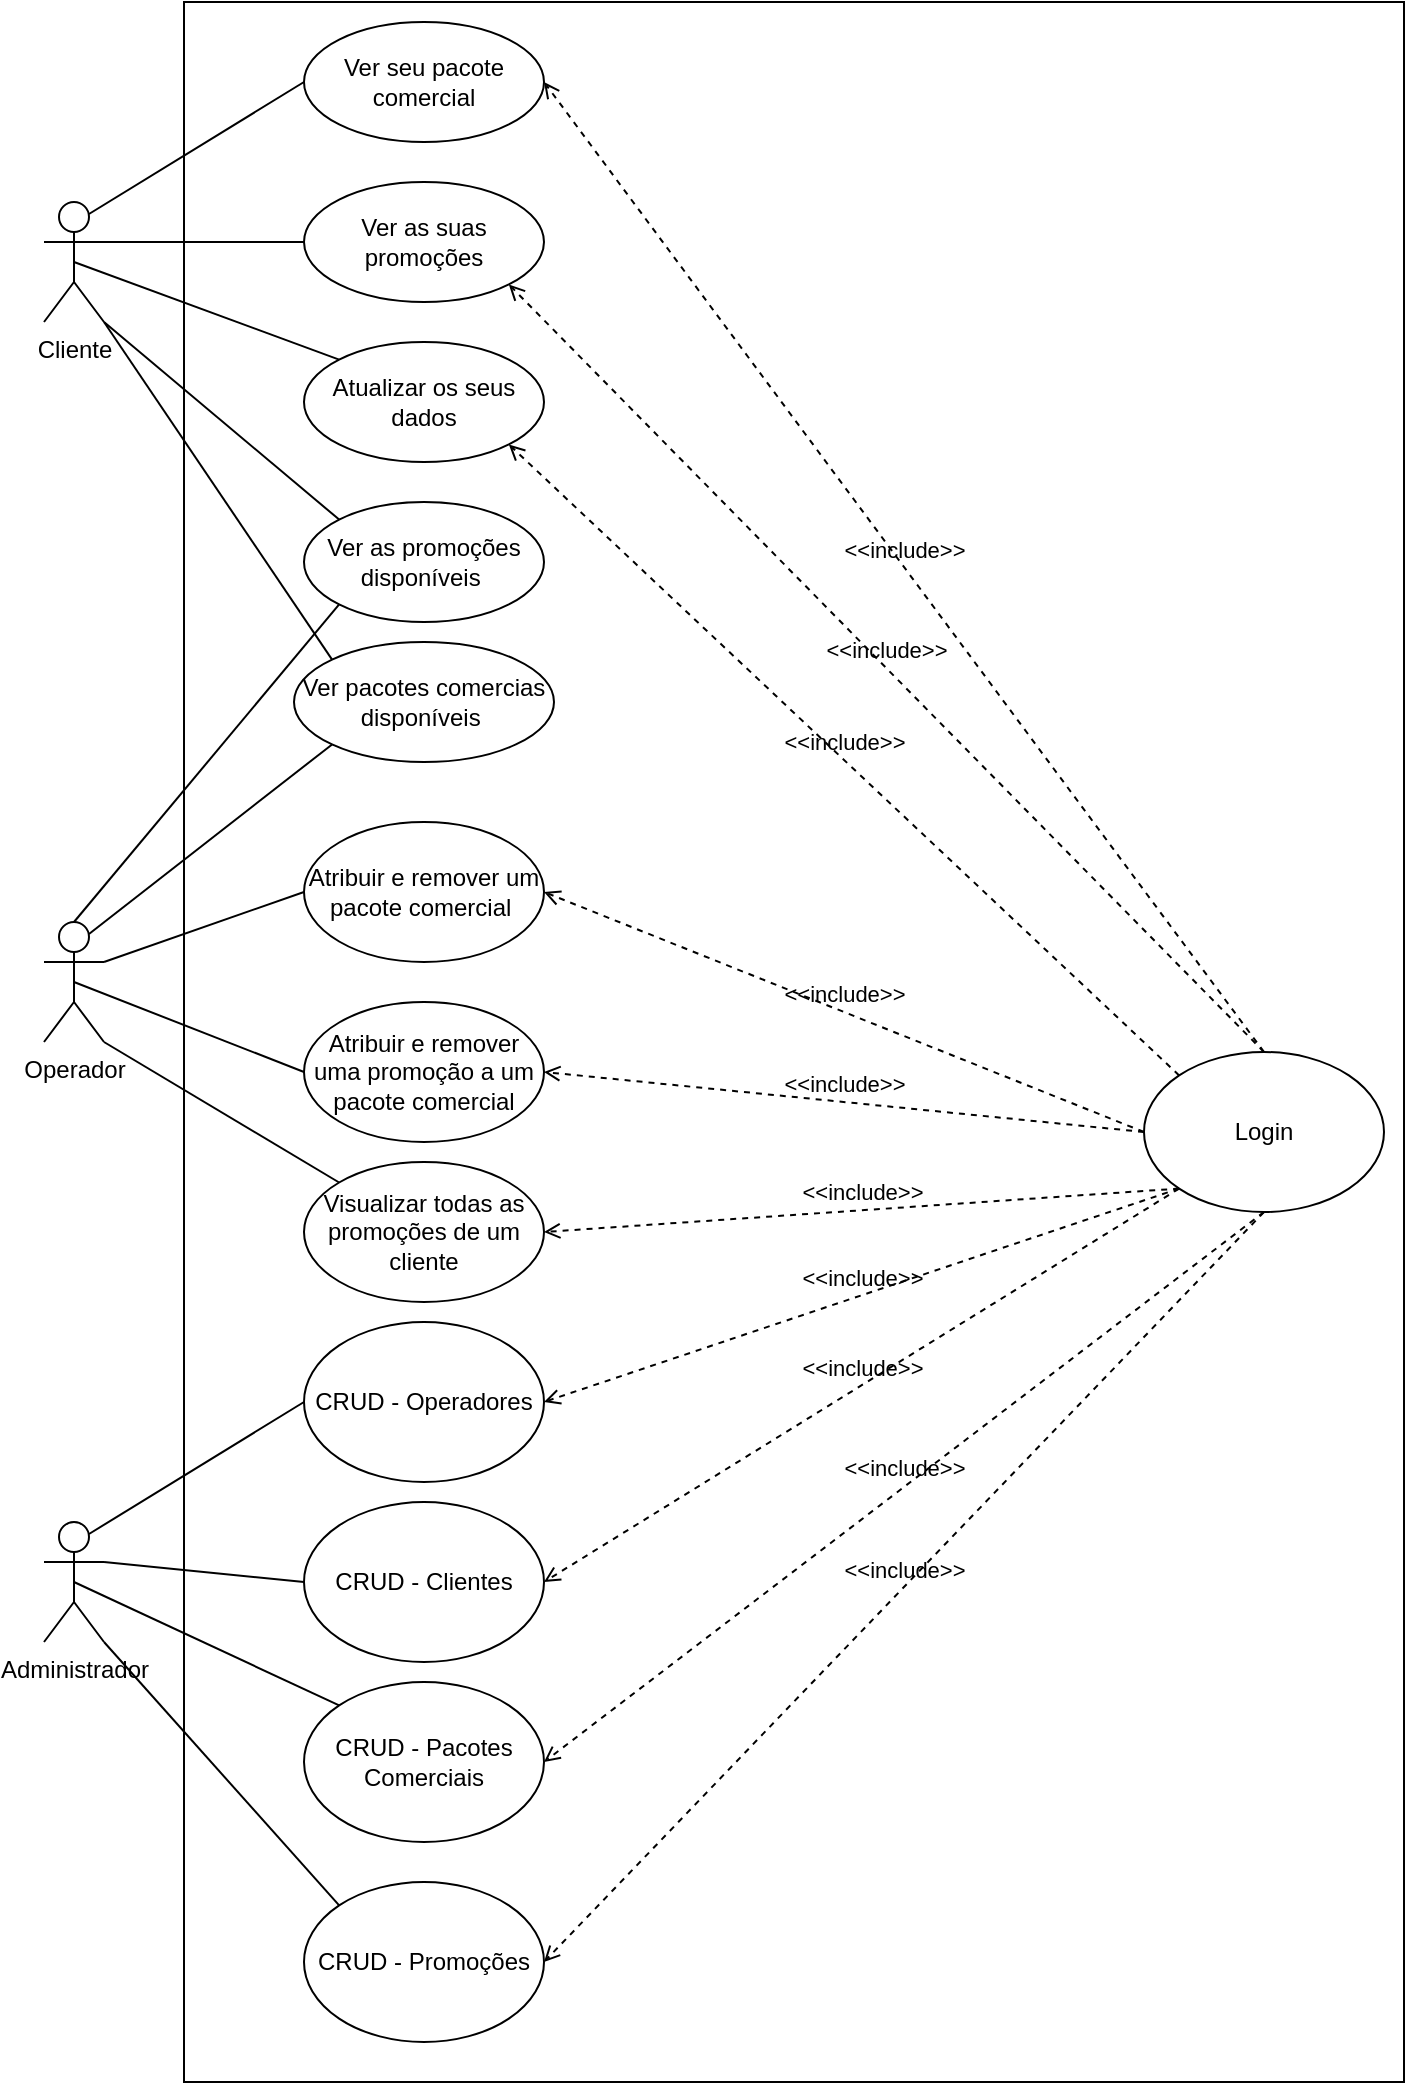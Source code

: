 <mxfile version="14.3.0" type="device"><diagram id="cwHRWVC3H9v0P8dqRMBr" name="Page-1"><mxGraphModel dx="862" dy="450" grid="1" gridSize="10" guides="1" tooltips="1" connect="1" arrows="1" fold="1" page="1" pageScale="1" pageWidth="827" pageHeight="1169" math="0" shadow="0"><root><mxCell id="0"/><mxCell id="1" parent="0"/><mxCell id="Vfdn-lfVJvbSNfUdLxiQ-49" value="" style="rounded=0;whiteSpace=wrap;html=1;" parent="1" vertex="1"><mxGeometry x="140" y="20" width="610" height="1040" as="geometry"/></mxCell><mxCell id="Vfdn-lfVJvbSNfUdLxiQ-1" value="Administrador" style="shape=umlActor;verticalLabelPosition=bottom;verticalAlign=top;html=1;outlineConnect=0;" parent="1" vertex="1"><mxGeometry x="70" y="780" width="30" height="60" as="geometry"/></mxCell><mxCell id="Vfdn-lfVJvbSNfUdLxiQ-2" value="Operador" style="shape=umlActor;verticalLabelPosition=bottom;verticalAlign=top;html=1;outlineConnect=0;" parent="1" vertex="1"><mxGeometry x="70" y="480" width="30" height="60" as="geometry"/></mxCell><mxCell id="Vfdn-lfVJvbSNfUdLxiQ-3" value="Cliente" style="shape=umlActor;verticalLabelPosition=bottom;verticalAlign=top;html=1;outlineConnect=0;" parent="1" vertex="1"><mxGeometry x="70" y="120" width="30" height="60" as="geometry"/></mxCell><mxCell id="Vfdn-lfVJvbSNfUdLxiQ-6" value="Ver seu pacote comercial" style="ellipse;whiteSpace=wrap;html=1;" parent="1" vertex="1"><mxGeometry x="200" y="30" width="120" height="60" as="geometry"/></mxCell><mxCell id="Vfdn-lfVJvbSNfUdLxiQ-8" value="Ver as suas promoções" style="ellipse;whiteSpace=wrap;html=1;" parent="1" vertex="1"><mxGeometry x="200" y="110" width="120" height="60" as="geometry"/></mxCell><mxCell id="Vfdn-lfVJvbSNfUdLxiQ-9" value="Ver as promoções disponíveis&amp;nbsp;" style="ellipse;whiteSpace=wrap;html=1;" parent="1" vertex="1"><mxGeometry x="200" y="270" width="120" height="60" as="geometry"/></mxCell><mxCell id="Vfdn-lfVJvbSNfUdLxiQ-10" value="Atualizar os seus dados" style="ellipse;whiteSpace=wrap;html=1;" parent="1" vertex="1"><mxGeometry x="200" y="190" width="120" height="60" as="geometry"/></mxCell><mxCell id="Vfdn-lfVJvbSNfUdLxiQ-11" value="Ver pacotes comercias disponíveis&amp;nbsp;" style="ellipse;whiteSpace=wrap;html=1;" parent="1" vertex="1"><mxGeometry x="195" y="340" width="130" height="60" as="geometry"/></mxCell><mxCell id="Vfdn-lfVJvbSNfUdLxiQ-12" value="" style="endArrow=none;html=1;entryX=0;entryY=0.5;entryDx=0;entryDy=0;exitX=0.75;exitY=0.1;exitDx=0;exitDy=0;exitPerimeter=0;" parent="1" source="Vfdn-lfVJvbSNfUdLxiQ-3" target="Vfdn-lfVJvbSNfUdLxiQ-6" edge="1"><mxGeometry width="50" height="50" relative="1" as="geometry"><mxPoint x="130" y="120" as="sourcePoint"/><mxPoint x="180" y="70" as="targetPoint"/></mxGeometry></mxCell><mxCell id="Vfdn-lfVJvbSNfUdLxiQ-13" value="" style="endArrow=none;html=1;exitX=1;exitY=0.333;exitDx=0;exitDy=0;exitPerimeter=0;entryX=0;entryY=0.5;entryDx=0;entryDy=0;" parent="1" source="Vfdn-lfVJvbSNfUdLxiQ-3" target="Vfdn-lfVJvbSNfUdLxiQ-8" edge="1"><mxGeometry width="50" height="50" relative="1" as="geometry"><mxPoint x="390" y="240" as="sourcePoint"/><mxPoint x="440" y="190" as="targetPoint"/></mxGeometry></mxCell><mxCell id="Vfdn-lfVJvbSNfUdLxiQ-14" value="" style="endArrow=none;html=1;exitX=1;exitY=1;exitDx=0;exitDy=0;exitPerimeter=0;entryX=0;entryY=0;entryDx=0;entryDy=0;" parent="1" source="Vfdn-lfVJvbSNfUdLxiQ-3" target="Vfdn-lfVJvbSNfUdLxiQ-9" edge="1"><mxGeometry width="50" height="50" relative="1" as="geometry"><mxPoint x="110" y="150" as="sourcePoint"/><mxPoint x="210" y="150" as="targetPoint"/></mxGeometry></mxCell><mxCell id="Vfdn-lfVJvbSNfUdLxiQ-15" value="" style="endArrow=none;html=1;exitX=0.5;exitY=0.5;exitDx=0;exitDy=0;exitPerimeter=0;entryX=0;entryY=0;entryDx=0;entryDy=0;" parent="1" source="Vfdn-lfVJvbSNfUdLxiQ-3" target="Vfdn-lfVJvbSNfUdLxiQ-10" edge="1"><mxGeometry width="50" height="50" relative="1" as="geometry"><mxPoint x="390" y="240" as="sourcePoint"/><mxPoint x="440" y="190" as="targetPoint"/></mxGeometry></mxCell><mxCell id="Vfdn-lfVJvbSNfUdLxiQ-16" value="" style="endArrow=none;html=1;exitX=1;exitY=1;exitDx=0;exitDy=0;exitPerimeter=0;entryX=0;entryY=0;entryDx=0;entryDy=0;" parent="1" source="Vfdn-lfVJvbSNfUdLxiQ-3" target="Vfdn-lfVJvbSNfUdLxiQ-11" edge="1"><mxGeometry width="50" height="50" relative="1" as="geometry"><mxPoint x="110" y="190" as="sourcePoint"/><mxPoint x="227.574" y="288.787" as="targetPoint"/></mxGeometry></mxCell><mxCell id="Vfdn-lfVJvbSNfUdLxiQ-17" value="Atribuir e remover um pacote comercial&amp;nbsp;" style="ellipse;whiteSpace=wrap;html=1;" parent="1" vertex="1"><mxGeometry x="200" y="430" width="120" height="70" as="geometry"/></mxCell><mxCell id="Vfdn-lfVJvbSNfUdLxiQ-20" value="" style="endArrow=none;html=1;exitX=0.75;exitY=0.1;exitDx=0;exitDy=0;exitPerimeter=0;entryX=0;entryY=1;entryDx=0;entryDy=0;" parent="1" source="Vfdn-lfVJvbSNfUdLxiQ-2" target="Vfdn-lfVJvbSNfUdLxiQ-11" edge="1"><mxGeometry width="50" height="50" relative="1" as="geometry"><mxPoint x="390" y="530" as="sourcePoint"/><mxPoint x="440" y="480" as="targetPoint"/></mxGeometry></mxCell><mxCell id="Vfdn-lfVJvbSNfUdLxiQ-21" value="Atribuir e remover uma promoção a um pacote comercial" style="ellipse;whiteSpace=wrap;html=1;" parent="1" vertex="1"><mxGeometry x="200" y="520" width="120" height="70" as="geometry"/></mxCell><mxCell id="Vfdn-lfVJvbSNfUdLxiQ-22" value="Visualizar todas as promoções de um cliente" style="ellipse;whiteSpace=wrap;html=1;" parent="1" vertex="1"><mxGeometry x="200" y="600" width="120" height="70" as="geometry"/></mxCell><mxCell id="Vfdn-lfVJvbSNfUdLxiQ-24" value="" style="endArrow=none;html=1;exitX=0.5;exitY=0;exitDx=0;exitDy=0;exitPerimeter=0;entryX=0;entryY=1;entryDx=0;entryDy=0;" parent="1" source="Vfdn-lfVJvbSNfUdLxiQ-2" target="Vfdn-lfVJvbSNfUdLxiQ-9" edge="1"><mxGeometry width="50" height="50" relative="1" as="geometry"><mxPoint x="40" y="430" as="sourcePoint"/><mxPoint x="161.538" y="335.213" as="targetPoint"/></mxGeometry></mxCell><mxCell id="Vfdn-lfVJvbSNfUdLxiQ-25" value="" style="endArrow=none;html=1;exitX=1;exitY=0.333;exitDx=0;exitDy=0;exitPerimeter=0;entryX=0;entryY=0.5;entryDx=0;entryDy=0;" parent="1" source="Vfdn-lfVJvbSNfUdLxiQ-2" target="Vfdn-lfVJvbSNfUdLxiQ-17" edge="1"><mxGeometry width="50" height="50" relative="1" as="geometry"><mxPoint x="390" y="620" as="sourcePoint"/><mxPoint x="440" y="570" as="targetPoint"/></mxGeometry></mxCell><mxCell id="Vfdn-lfVJvbSNfUdLxiQ-26" value="" style="endArrow=none;html=1;exitX=0.5;exitY=0.5;exitDx=0;exitDy=0;exitPerimeter=0;entryX=0;entryY=0.5;entryDx=0;entryDy=0;" parent="1" source="Vfdn-lfVJvbSNfUdLxiQ-2" target="Vfdn-lfVJvbSNfUdLxiQ-21" edge="1"><mxGeometry width="50" height="50" relative="1" as="geometry"><mxPoint x="390" y="620" as="sourcePoint"/><mxPoint x="440" y="570" as="targetPoint"/></mxGeometry></mxCell><mxCell id="Vfdn-lfVJvbSNfUdLxiQ-27" value="" style="endArrow=none;html=1;exitX=1;exitY=1;exitDx=0;exitDy=0;exitPerimeter=0;entryX=0;entryY=0;entryDx=0;entryDy=0;" parent="1" source="Vfdn-lfVJvbSNfUdLxiQ-2" target="Vfdn-lfVJvbSNfUdLxiQ-22" edge="1"><mxGeometry width="50" height="50" relative="1" as="geometry"><mxPoint x="390" y="620" as="sourcePoint"/><mxPoint x="440" y="570" as="targetPoint"/></mxGeometry></mxCell><mxCell id="Vfdn-lfVJvbSNfUdLxiQ-28" value="CRUD - Operadores" style="ellipse;whiteSpace=wrap;html=1;" parent="1" vertex="1"><mxGeometry x="200" y="680" width="120" height="80" as="geometry"/></mxCell><mxCell id="Vfdn-lfVJvbSNfUdLxiQ-30" value="CRUD - Clientes" style="ellipse;whiteSpace=wrap;html=1;" parent="1" vertex="1"><mxGeometry x="200" y="770" width="120" height="80" as="geometry"/></mxCell><mxCell id="Vfdn-lfVJvbSNfUdLxiQ-31" value="CRUD - Pacotes Comerciais" style="ellipse;whiteSpace=wrap;html=1;" parent="1" vertex="1"><mxGeometry x="200" y="860" width="120" height="80" as="geometry"/></mxCell><mxCell id="Vfdn-lfVJvbSNfUdLxiQ-32" value="CRUD - Promoções" style="ellipse;whiteSpace=wrap;html=1;" parent="1" vertex="1"><mxGeometry x="200" y="960" width="120" height="80" as="geometry"/></mxCell><mxCell id="Vfdn-lfVJvbSNfUdLxiQ-33" value="" style="endArrow=none;html=1;exitX=0.75;exitY=0.1;exitDx=0;exitDy=0;exitPerimeter=0;entryX=0;entryY=0.5;entryDx=0;entryDy=0;" parent="1" source="Vfdn-lfVJvbSNfUdLxiQ-1" target="Vfdn-lfVJvbSNfUdLxiQ-28" edge="1"><mxGeometry width="50" height="50" relative="1" as="geometry"><mxPoint x="390" y="820" as="sourcePoint"/><mxPoint x="440" y="770" as="targetPoint"/></mxGeometry></mxCell><mxCell id="Vfdn-lfVJvbSNfUdLxiQ-34" value="" style="endArrow=none;html=1;exitX=1;exitY=0.333;exitDx=0;exitDy=0;exitPerimeter=0;entryX=0;entryY=0.5;entryDx=0;entryDy=0;" parent="1" source="Vfdn-lfVJvbSNfUdLxiQ-1" target="Vfdn-lfVJvbSNfUdLxiQ-30" edge="1"><mxGeometry width="50" height="50" relative="1" as="geometry"><mxPoint x="390" y="820" as="sourcePoint"/><mxPoint x="440" y="770" as="targetPoint"/></mxGeometry></mxCell><mxCell id="Vfdn-lfVJvbSNfUdLxiQ-35" value="" style="endArrow=none;html=1;exitX=0.5;exitY=0.5;exitDx=0;exitDy=0;exitPerimeter=0;entryX=0;entryY=0;entryDx=0;entryDy=0;" parent="1" source="Vfdn-lfVJvbSNfUdLxiQ-1" target="Vfdn-lfVJvbSNfUdLxiQ-31" edge="1"><mxGeometry width="50" height="50" relative="1" as="geometry"><mxPoint x="390" y="820" as="sourcePoint"/><mxPoint x="440" y="770" as="targetPoint"/></mxGeometry></mxCell><mxCell id="Vfdn-lfVJvbSNfUdLxiQ-36" value="" style="endArrow=none;html=1;exitX=1;exitY=1;exitDx=0;exitDy=0;exitPerimeter=0;entryX=0;entryY=0;entryDx=0;entryDy=0;" parent="1" source="Vfdn-lfVJvbSNfUdLxiQ-1" target="Vfdn-lfVJvbSNfUdLxiQ-32" edge="1"><mxGeometry width="50" height="50" relative="1" as="geometry"><mxPoint x="390" y="820" as="sourcePoint"/><mxPoint x="440" y="770" as="targetPoint"/></mxGeometry></mxCell><mxCell id="Vfdn-lfVJvbSNfUdLxiQ-38" value="Login" style="ellipse;whiteSpace=wrap;html=1;" parent="1" vertex="1"><mxGeometry x="620" y="545" width="120" height="80" as="geometry"/></mxCell><mxCell id="Vfdn-lfVJvbSNfUdLxiQ-39" value="&amp;lt;&amp;lt;include&amp;gt;&amp;gt;" style="html=1;verticalAlign=bottom;labelBackgroundColor=none;endArrow=open;endFill=0;dashed=1;exitX=0.5;exitY=0;exitDx=0;exitDy=0;entryX=1;entryY=0.5;entryDx=0;entryDy=0;" parent="1" source="Vfdn-lfVJvbSNfUdLxiQ-38" target="Vfdn-lfVJvbSNfUdLxiQ-6" edge="1"><mxGeometry width="160" relative="1" as="geometry"><mxPoint x="330" y="640" as="sourcePoint"/><mxPoint x="430" y="190" as="targetPoint"/></mxGeometry></mxCell><mxCell id="Vfdn-lfVJvbSNfUdLxiQ-40" value="&amp;lt;&amp;lt;include&amp;gt;&amp;gt;" style="html=1;verticalAlign=bottom;labelBackgroundColor=none;endArrow=open;endFill=0;dashed=1;exitX=0.5;exitY=0;exitDx=0;exitDy=0;entryX=1;entryY=1;entryDx=0;entryDy=0;" parent="1" source="Vfdn-lfVJvbSNfUdLxiQ-38" target="Vfdn-lfVJvbSNfUdLxiQ-8" edge="1"><mxGeometry width="160" relative="1" as="geometry"><mxPoint x="610.0" y="555" as="sourcePoint"/><mxPoint x="250.0" y="70" as="targetPoint"/></mxGeometry></mxCell><mxCell id="Vfdn-lfVJvbSNfUdLxiQ-41" value="&amp;lt;&amp;lt;include&amp;gt;&amp;gt;" style="html=1;verticalAlign=bottom;labelBackgroundColor=none;endArrow=open;endFill=0;dashed=1;exitX=0;exitY=0;exitDx=0;exitDy=0;entryX=1;entryY=1;entryDx=0;entryDy=0;" parent="1" source="Vfdn-lfVJvbSNfUdLxiQ-38" target="Vfdn-lfVJvbSNfUdLxiQ-10" edge="1"><mxGeometry width="160" relative="1" as="geometry"><mxPoint x="587.16" y="554" as="sourcePoint"/><mxPoint x="210.004" y="170.002" as="targetPoint"/></mxGeometry></mxCell><mxCell id="Vfdn-lfVJvbSNfUdLxiQ-42" value="&amp;lt;&amp;lt;include&amp;gt;&amp;gt;" style="html=1;verticalAlign=bottom;labelBackgroundColor=none;endArrow=open;endFill=0;dashed=1;exitX=0;exitY=0.5;exitDx=0;exitDy=0;entryX=1;entryY=0.5;entryDx=0;entryDy=0;" parent="1" source="Vfdn-lfVJvbSNfUdLxiQ-38" target="Vfdn-lfVJvbSNfUdLxiQ-17" edge="1"><mxGeometry width="160" relative="1" as="geometry"><mxPoint x="330" y="460" as="sourcePoint"/><mxPoint x="420" y="660" as="targetPoint"/></mxGeometry></mxCell><mxCell id="Vfdn-lfVJvbSNfUdLxiQ-43" value="&amp;lt;&amp;lt;include&amp;gt;&amp;gt;" style="html=1;verticalAlign=bottom;labelBackgroundColor=none;endArrow=open;endFill=0;dashed=1;exitX=0;exitY=0.5;exitDx=0;exitDy=0;entryX=1;entryY=0.5;entryDx=0;entryDy=0;" parent="1" source="Vfdn-lfVJvbSNfUdLxiQ-38" target="Vfdn-lfVJvbSNfUdLxiQ-21" edge="1"><mxGeometry width="160" relative="1" as="geometry"><mxPoint x="757.16" y="940" as="sourcePoint"/><mxPoint x="380.004" y="556.002" as="targetPoint"/></mxGeometry></mxCell><mxCell id="Vfdn-lfVJvbSNfUdLxiQ-44" value="&amp;lt;&amp;lt;include&amp;gt;&amp;gt;" style="html=1;verticalAlign=bottom;labelBackgroundColor=none;endArrow=open;endFill=0;dashed=1;exitX=0;exitY=1;exitDx=0;exitDy=0;entryX=1;entryY=0.5;entryDx=0;entryDy=0;" parent="1" source="Vfdn-lfVJvbSNfUdLxiQ-38" target="Vfdn-lfVJvbSNfUdLxiQ-22" edge="1"><mxGeometry width="160" relative="1" as="geometry"><mxPoint x="630.0" y="595" as="sourcePoint"/><mxPoint x="330.0" y="565" as="targetPoint"/></mxGeometry></mxCell><mxCell id="Vfdn-lfVJvbSNfUdLxiQ-45" value="&amp;lt;&amp;lt;include&amp;gt;&amp;gt;" style="html=1;verticalAlign=bottom;labelBackgroundColor=none;endArrow=open;endFill=0;dashed=1;exitX=0;exitY=1;exitDx=0;exitDy=0;entryX=1;entryY=0.5;entryDx=0;entryDy=0;" parent="1" source="Vfdn-lfVJvbSNfUdLxiQ-38" target="Vfdn-lfVJvbSNfUdLxiQ-28" edge="1"><mxGeometry width="160" relative="1" as="geometry"><mxPoint x="647.574" y="623.284" as="sourcePoint"/><mxPoint x="330.0" y="645" as="targetPoint"/></mxGeometry></mxCell><mxCell id="Vfdn-lfVJvbSNfUdLxiQ-46" value="&amp;lt;&amp;lt;include&amp;gt;&amp;gt;" style="html=1;verticalAlign=bottom;labelBackgroundColor=none;endArrow=open;endFill=0;dashed=1;exitX=0;exitY=1;exitDx=0;exitDy=0;entryX=1;entryY=0.5;entryDx=0;entryDy=0;" parent="1" source="Vfdn-lfVJvbSNfUdLxiQ-38" target="Vfdn-lfVJvbSNfUdLxiQ-30" edge="1"><mxGeometry width="160" relative="1" as="geometry"><mxPoint x="647.574" y="623.284" as="sourcePoint"/><mxPoint x="330.0" y="730.0" as="targetPoint"/></mxGeometry></mxCell><mxCell id="Vfdn-lfVJvbSNfUdLxiQ-47" value="&amp;lt;&amp;lt;include&amp;gt;&amp;gt;" style="html=1;verticalAlign=bottom;labelBackgroundColor=none;endArrow=open;endFill=0;dashed=1;exitX=0.5;exitY=1;exitDx=0;exitDy=0;entryX=1;entryY=0.5;entryDx=0;entryDy=0;" parent="1" source="Vfdn-lfVJvbSNfUdLxiQ-38" target="Vfdn-lfVJvbSNfUdLxiQ-31" edge="1"><mxGeometry width="160" relative="1" as="geometry"><mxPoint x="647.574" y="623.284" as="sourcePoint"/><mxPoint x="330.0" y="820.0" as="targetPoint"/></mxGeometry></mxCell><mxCell id="Vfdn-lfVJvbSNfUdLxiQ-48" value="&amp;lt;&amp;lt;include&amp;gt;&amp;gt;" style="html=1;verticalAlign=bottom;labelBackgroundColor=none;endArrow=open;endFill=0;dashed=1;exitX=0.5;exitY=1;exitDx=0;exitDy=0;entryX=1;entryY=0.5;entryDx=0;entryDy=0;" parent="1" source="Vfdn-lfVJvbSNfUdLxiQ-38" target="Vfdn-lfVJvbSNfUdLxiQ-32" edge="1"><mxGeometry width="160" relative="1" as="geometry"><mxPoint x="690.0" y="635" as="sourcePoint"/><mxPoint x="330.0" y="910.0" as="targetPoint"/></mxGeometry></mxCell></root></mxGraphModel></diagram></mxfile>